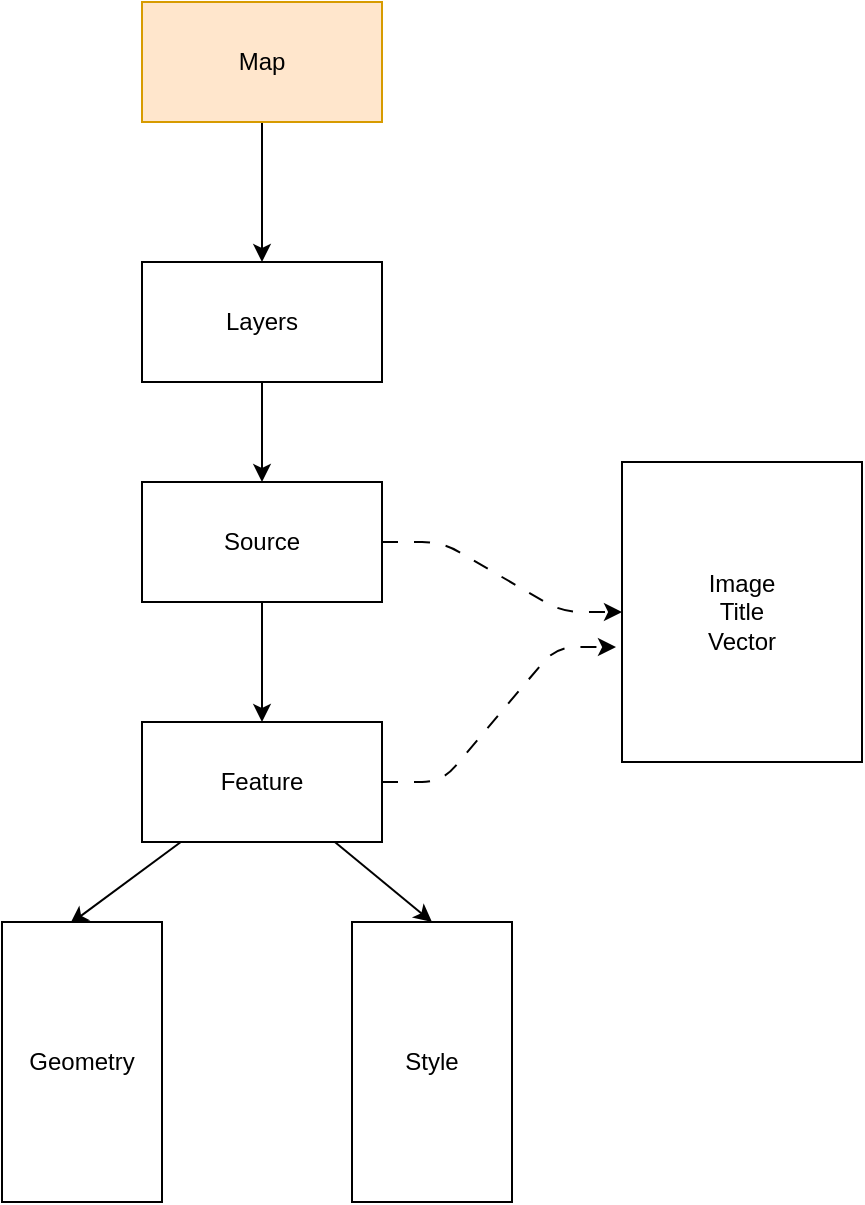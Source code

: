 <mxfile version="24.0.1" type="device">
  <diagram id="g6cvYTrtq2gpRRPP7Q9M" name="第 1 页">
    <mxGraphModel dx="1026" dy="621" grid="1" gridSize="10" guides="1" tooltips="1" connect="1" arrows="1" fold="1" page="1" pageScale="1" pageWidth="1169" pageHeight="1654" background="none" math="0" shadow="0">
      <root>
        <mxCell id="0" />
        <mxCell id="1" parent="0" />
        <mxCell id="10" style="edgeStyle=none;html=1;entryX=0.5;entryY=0;entryDx=0;entryDy=0;" parent="1" source="2" target="3" edge="1">
          <mxGeometry relative="1" as="geometry" />
        </mxCell>
        <mxCell id="2" value="Map" style="rounded=0;whiteSpace=wrap;html=1;fillColor=#ffe6cc;strokeColor=#d79b00;" parent="1" vertex="1">
          <mxGeometry x="400" y="180" width="120" height="60" as="geometry" />
        </mxCell>
        <mxCell id="11" value="" style="edgeStyle=none;html=1;" parent="1" source="3" target="4" edge="1">
          <mxGeometry relative="1" as="geometry" />
        </mxCell>
        <mxCell id="3" value="Layers" style="rounded=0;whiteSpace=wrap;html=1;" parent="1" vertex="1">
          <mxGeometry x="400" y="310" width="120" height="60" as="geometry" />
        </mxCell>
        <mxCell id="12" value="" style="edgeStyle=none;html=1;" parent="1" source="4" target="5" edge="1">
          <mxGeometry relative="1" as="geometry" />
        </mxCell>
        <mxCell id="15" style="edgeStyle=entityRelationEdgeStyle;html=1;entryX=0;entryY=0.5;entryDx=0;entryDy=0;dashed=1;dashPattern=8 8;rounded=1;curved=0;" parent="1" source="4" target="14" edge="1">
          <mxGeometry relative="1" as="geometry" />
        </mxCell>
        <mxCell id="4" value="Source" style="rounded=0;whiteSpace=wrap;html=1;" parent="1" vertex="1">
          <mxGeometry x="400" y="420" width="120" height="60" as="geometry" />
        </mxCell>
        <mxCell id="7" style="edgeStyle=none;html=1;entryX=0.425;entryY=0.007;entryDx=0;entryDy=0;entryPerimeter=0;" parent="1" source="5" target="6" edge="1">
          <mxGeometry relative="1" as="geometry" />
        </mxCell>
        <mxCell id="9" style="edgeStyle=none;html=1;entryX=0.5;entryY=0;entryDx=0;entryDy=0;" parent="1" source="5" target="8" edge="1">
          <mxGeometry relative="1" as="geometry" />
        </mxCell>
        <mxCell id="16" style="edgeStyle=entityRelationEdgeStyle;html=1;entryX=-0.025;entryY=0.617;entryDx=0;entryDy=0;entryPerimeter=0;dashed=1;dashPattern=8 8;" parent="1" source="5" target="14" edge="1">
          <mxGeometry relative="1" as="geometry" />
        </mxCell>
        <mxCell id="5" value="Feature" style="rounded=0;whiteSpace=wrap;html=1;" parent="1" vertex="1">
          <mxGeometry x="400" y="540" width="120" height="60" as="geometry" />
        </mxCell>
        <mxCell id="6" value="Geometry" style="rounded=0;whiteSpace=wrap;html=1;" parent="1" vertex="1">
          <mxGeometry x="330" y="640" width="80" height="140" as="geometry" />
        </mxCell>
        <mxCell id="8" value="Style" style="rounded=0;whiteSpace=wrap;html=1;" parent="1" vertex="1">
          <mxGeometry x="505" y="640" width="80" height="140" as="geometry" />
        </mxCell>
        <mxCell id="14" value="Image&lt;br&gt;Title&lt;br&gt;Vector" style="rounded=0;whiteSpace=wrap;html=1;" parent="1" vertex="1">
          <mxGeometry x="640" y="410" width="120" height="150" as="geometry" />
        </mxCell>
      </root>
    </mxGraphModel>
  </diagram>
</mxfile>
